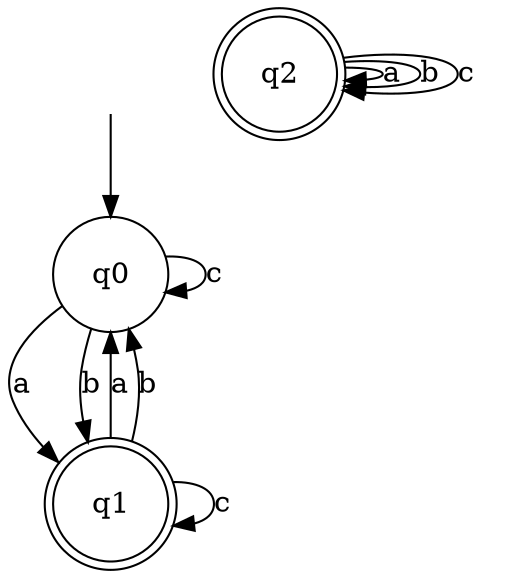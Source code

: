 digraph Automaton {

q0 [shape = circle, label=<<TABLE BORDER="0" CELLBORDER="0" CELLSPACING="0"><TR><TD>q0</TD></TR></TABLE>>];

q1 [shape = doublecircle, label=<<TABLE BORDER="0" CELLBORDER="0" CELLSPACING="0"><TR><TD>q1</TD></TR></TABLE>>];

q2 [shape = doublecircle, label=<<TABLE BORDER="0" CELLBORDER="0" CELLSPACING="0"><TR><TD>q2</TD></TR></TABLE>>];

_nil [style = invis, label=<<TABLE BORDER="0" CELLBORDER="" CELLSPACING="0"><TR><TD>_nil</TD></TR></TABLE>>];

q0->q0 [label="c"];

_nil -> q0 [];

q1->q1 [label="c"];

q2->q2 [label="a"];

q2->q2 [label="b"];

q2->q2 [label="c"];

q1->q0 [label="a"];

q1->q0 [label="b"];

q0->q1 [label="a"];

q0->q1 [label="b"];

}
